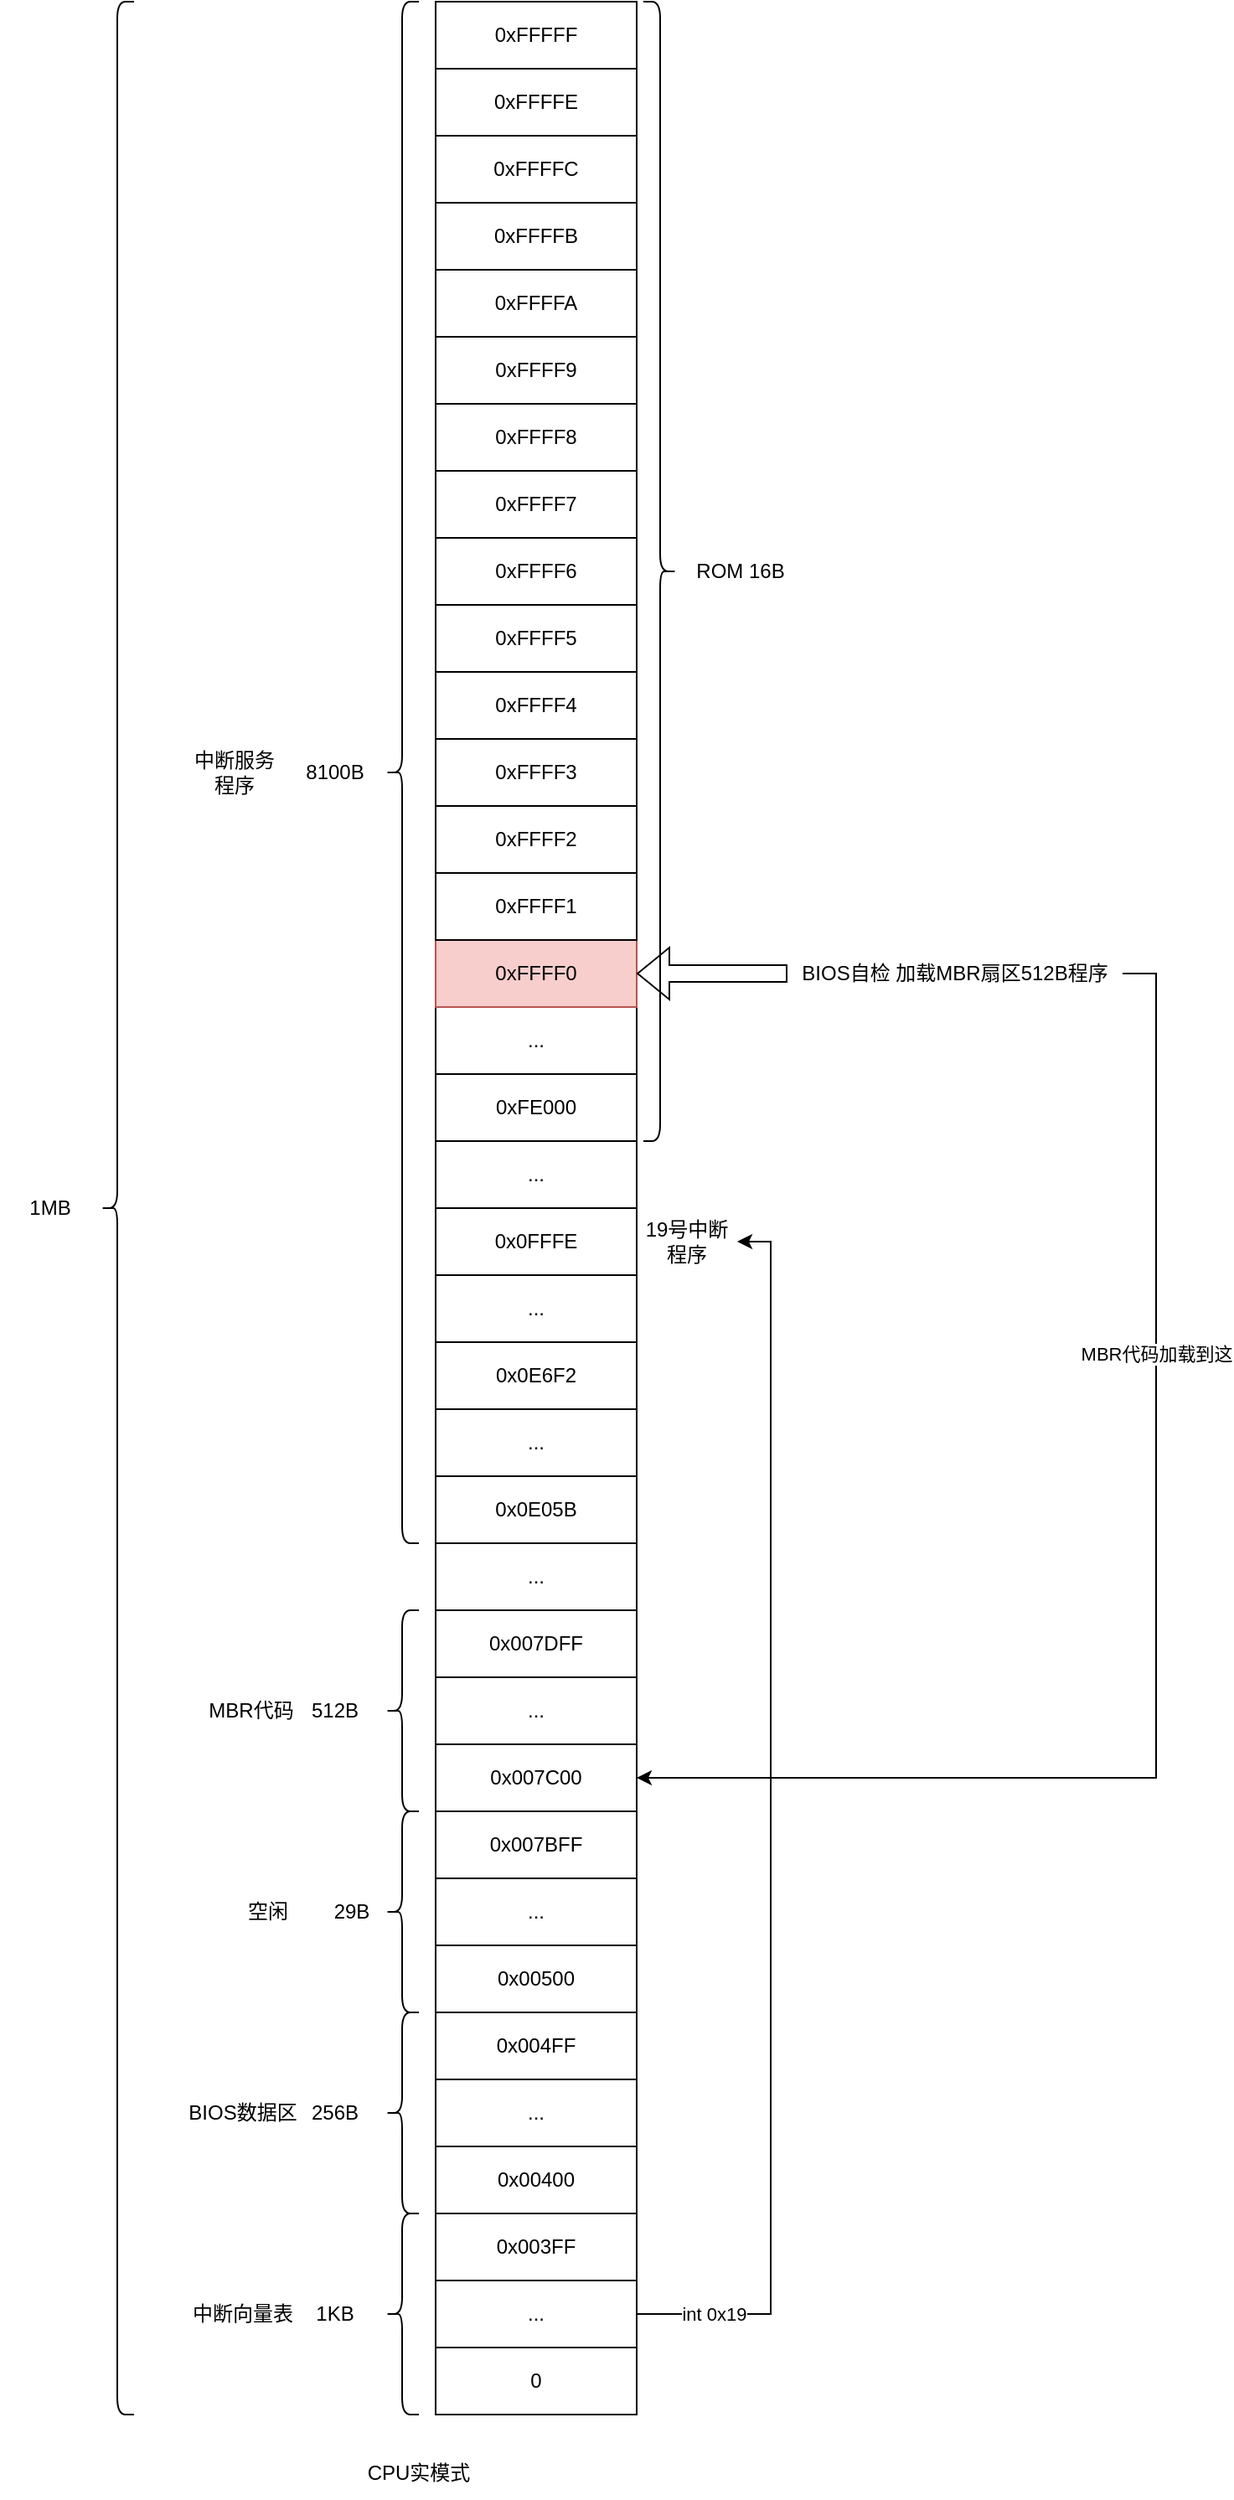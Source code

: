 <mxfile version="26.0.16">
  <diagram name="第 1 页" id="WGkBW5IIXQicfwlrZCdL">
    <mxGraphModel dx="2711" dy="2404" grid="1" gridSize="10" guides="1" tooltips="1" connect="1" arrows="1" fold="1" page="1" pageScale="1" pageWidth="827" pageHeight="1169" math="0" shadow="0">
      <root>
        <mxCell id="0" />
        <mxCell id="1" parent="0" />
        <mxCell id="3c7TaoVtellls8Rgn1t3-1" value="0x00400" style="rounded=0;whiteSpace=wrap;html=1;" vertex="1" parent="1">
          <mxGeometry x="280" y="680" width="120" height="40" as="geometry" />
        </mxCell>
        <mxCell id="3c7TaoVtellls8Rgn1t3-2" value="..." style="rounded=0;whiteSpace=wrap;html=1;" vertex="1" parent="1">
          <mxGeometry x="280" y="640" width="120" height="40" as="geometry" />
        </mxCell>
        <mxCell id="3c7TaoVtellls8Rgn1t3-3" value="0x004FF" style="rounded=0;whiteSpace=wrap;html=1;" vertex="1" parent="1">
          <mxGeometry x="280" y="600" width="120" height="40" as="geometry" />
        </mxCell>
        <mxCell id="3c7TaoVtellls8Rgn1t3-4" value="0" style="rounded=0;whiteSpace=wrap;html=1;" vertex="1" parent="1">
          <mxGeometry x="280" y="800" width="120" height="40" as="geometry" />
        </mxCell>
        <mxCell id="3c7TaoVtellls8Rgn1t3-30" style="edgeStyle=orthogonalEdgeStyle;rounded=0;orthogonalLoop=1;jettySize=auto;html=1;exitX=1;exitY=0.5;exitDx=0;exitDy=0;entryX=1;entryY=0.5;entryDx=0;entryDy=0;" edge="1" parent="1" source="3c7TaoVtellls8Rgn1t3-5" target="3c7TaoVtellls8Rgn1t3-29">
          <mxGeometry relative="1" as="geometry" />
        </mxCell>
        <mxCell id="3c7TaoVtellls8Rgn1t3-31" value="int 0x19" style="edgeLabel;html=1;align=center;verticalAlign=middle;resizable=0;points=[];" vertex="1" connectable="0" parent="3c7TaoVtellls8Rgn1t3-30">
          <mxGeometry x="-0.876" relative="1" as="geometry">
            <mxPoint as="offset" />
          </mxGeometry>
        </mxCell>
        <mxCell id="3c7TaoVtellls8Rgn1t3-5" value="..." style="rounded=0;whiteSpace=wrap;html=1;" vertex="1" parent="1">
          <mxGeometry x="280" y="760" width="120" height="40" as="geometry" />
        </mxCell>
        <mxCell id="3c7TaoVtellls8Rgn1t3-6" value="0x003FF" style="rounded=0;whiteSpace=wrap;html=1;" vertex="1" parent="1">
          <mxGeometry x="280" y="720" width="120" height="40" as="geometry" />
        </mxCell>
        <mxCell id="3c7TaoVtellls8Rgn1t3-8" value="中断向量表" style="text;html=1;align=center;verticalAlign=middle;whiteSpace=wrap;rounded=0;" vertex="1" parent="1">
          <mxGeometry x="130" y="765" width="70" height="30" as="geometry" />
        </mxCell>
        <mxCell id="3c7TaoVtellls8Rgn1t3-9" value="" style="shape=curlyBracket;whiteSpace=wrap;html=1;rounded=1;labelPosition=left;verticalLabelPosition=middle;align=right;verticalAlign=middle;" vertex="1" parent="1">
          <mxGeometry x="250" y="600" width="20" height="120" as="geometry" />
        </mxCell>
        <mxCell id="3c7TaoVtellls8Rgn1t3-10" value="1KB" style="text;html=1;align=center;verticalAlign=middle;whiteSpace=wrap;rounded=0;" vertex="1" parent="1">
          <mxGeometry x="190" y="765" width="60" height="30" as="geometry" />
        </mxCell>
        <mxCell id="3c7TaoVtellls8Rgn1t3-11" value="" style="shape=curlyBracket;whiteSpace=wrap;html=1;rounded=1;labelPosition=left;verticalLabelPosition=middle;align=right;verticalAlign=middle;" vertex="1" parent="1">
          <mxGeometry x="250" y="720" width="20" height="120" as="geometry" />
        </mxCell>
        <mxCell id="3c7TaoVtellls8Rgn1t3-12" value="256B" style="text;html=1;align=center;verticalAlign=middle;whiteSpace=wrap;rounded=0;" vertex="1" parent="1">
          <mxGeometry x="190" y="645" width="60" height="30" as="geometry" />
        </mxCell>
        <mxCell id="3c7TaoVtellls8Rgn1t3-13" value="BIOS数据区" style="text;html=1;align=center;verticalAlign=middle;whiteSpace=wrap;rounded=0;" vertex="1" parent="1">
          <mxGeometry x="130" y="645" width="70" height="30" as="geometry" />
        </mxCell>
        <mxCell id="3c7TaoVtellls8Rgn1t3-14" value="..." style="rounded=0;whiteSpace=wrap;html=1;" vertex="1" parent="1">
          <mxGeometry x="280" y="320" width="120" height="40" as="geometry" />
        </mxCell>
        <mxCell id="3c7TaoVtellls8Rgn1t3-15" value="0x0E05B" style="rounded=0;whiteSpace=wrap;html=1;" vertex="1" parent="1">
          <mxGeometry x="280" y="280" width="120" height="40" as="geometry" />
        </mxCell>
        <mxCell id="3c7TaoVtellls8Rgn1t3-16" value="0x0FFFE" style="rounded=0;whiteSpace=wrap;html=1;" vertex="1" parent="1">
          <mxGeometry x="280" y="120" width="120" height="40" as="geometry" />
        </mxCell>
        <mxCell id="3c7TaoVtellls8Rgn1t3-17" value="..." style="rounded=0;whiteSpace=wrap;html=1;" vertex="1" parent="1">
          <mxGeometry x="280" y="240" width="120" height="40" as="geometry" />
        </mxCell>
        <mxCell id="3c7TaoVtellls8Rgn1t3-18" value="" style="shape=curlyBracket;whiteSpace=wrap;html=1;rounded=1;labelPosition=left;verticalLabelPosition=middle;align=right;verticalAlign=middle;" vertex="1" parent="1">
          <mxGeometry x="250" y="-600" width="20" height="920" as="geometry" />
        </mxCell>
        <mxCell id="3c7TaoVtellls8Rgn1t3-19" value="8100B" style="text;html=1;align=center;verticalAlign=middle;whiteSpace=wrap;rounded=0;" vertex="1" parent="1">
          <mxGeometry x="190" y="-155" width="60" height="30" as="geometry" />
        </mxCell>
        <mxCell id="3c7TaoVtellls8Rgn1t3-20" value="中断服务程序" style="text;html=1;align=center;verticalAlign=middle;whiteSpace=wrap;rounded=0;" vertex="1" parent="1">
          <mxGeometry x="130" y="-155" width="60" height="30" as="geometry" />
        </mxCell>
        <mxCell id="3c7TaoVtellls8Rgn1t3-21" value="..." style="rounded=0;whiteSpace=wrap;html=1;" vertex="1" parent="1">
          <mxGeometry x="280" y="80" width="120" height="40" as="geometry" />
        </mxCell>
        <mxCell id="3c7TaoVtellls8Rgn1t3-23" value="" style="shape=curlyBracket;whiteSpace=wrap;html=1;rounded=1;labelPosition=left;verticalLabelPosition=middle;align=right;verticalAlign=middle;" vertex="1" parent="1">
          <mxGeometry x="80" y="-600" width="20" height="1440" as="geometry" />
        </mxCell>
        <mxCell id="3c7TaoVtellls8Rgn1t3-24" value="1MB" style="text;html=1;align=center;verticalAlign=middle;whiteSpace=wrap;rounded=0;" vertex="1" parent="1">
          <mxGeometry x="20" y="105" width="60" height="30" as="geometry" />
        </mxCell>
        <mxCell id="3c7TaoVtellls8Rgn1t3-25" value="CPU实模式" style="text;html=1;align=center;verticalAlign=middle;whiteSpace=wrap;rounded=0;" vertex="1" parent="1">
          <mxGeometry x="220" y="860" width="100" height="30" as="geometry" />
        </mxCell>
        <mxCell id="3c7TaoVtellls8Rgn1t3-26" value="0x0E6F2" style="rounded=0;whiteSpace=wrap;html=1;" vertex="1" parent="1">
          <mxGeometry x="280" y="200" width="120" height="40" as="geometry" />
        </mxCell>
        <mxCell id="3c7TaoVtellls8Rgn1t3-27" value="..." style="rounded=0;whiteSpace=wrap;html=1;" vertex="1" parent="1">
          <mxGeometry x="280" y="160" width="120" height="40" as="geometry" />
        </mxCell>
        <mxCell id="3c7TaoVtellls8Rgn1t3-29" value="19号中断程序" style="text;html=1;align=center;verticalAlign=middle;whiteSpace=wrap;rounded=0;" vertex="1" parent="1">
          <mxGeometry x="400" y="125" width="60" height="30" as="geometry" />
        </mxCell>
        <mxCell id="3c7TaoVtellls8Rgn1t3-32" value="0xFE000" style="rounded=0;whiteSpace=wrap;html=1;" vertex="1" parent="1">
          <mxGeometry x="280" y="40" width="120" height="40" as="geometry" />
        </mxCell>
        <mxCell id="3c7TaoVtellls8Rgn1t3-33" value="..." style="rounded=0;whiteSpace=wrap;html=1;" vertex="1" parent="1">
          <mxGeometry x="280" width="120" height="40" as="geometry" />
        </mxCell>
        <mxCell id="3c7TaoVtellls8Rgn1t3-34" value="0xFFFF0" style="rounded=0;whiteSpace=wrap;html=1;fillColor=#f8cecc;strokeColor=#b85450;" vertex="1" parent="1">
          <mxGeometry x="280" y="-40" width="120" height="40" as="geometry" />
        </mxCell>
        <mxCell id="3c7TaoVtellls8Rgn1t3-36" value="" style="shape=curlyBracket;whiteSpace=wrap;html=1;rounded=1;flipH=1;labelPosition=right;verticalLabelPosition=middle;align=left;verticalAlign=middle;" vertex="1" parent="1">
          <mxGeometry x="404" y="-600" width="20" height="680" as="geometry" />
        </mxCell>
        <mxCell id="3c7TaoVtellls8Rgn1t3-37" value="ROM 16B" style="text;html=1;align=center;verticalAlign=middle;whiteSpace=wrap;rounded=0;" vertex="1" parent="1">
          <mxGeometry x="413.5" y="-275" width="96" height="30" as="geometry" />
        </mxCell>
        <mxCell id="3c7TaoVtellls8Rgn1t3-38" value="0xFFFFF" style="rounded=0;whiteSpace=wrap;html=1;" vertex="1" parent="1">
          <mxGeometry x="280" y="-600" width="120" height="40" as="geometry" />
        </mxCell>
        <mxCell id="3c7TaoVtellls8Rgn1t3-39" value="0xFFFFE" style="rounded=0;whiteSpace=wrap;html=1;" vertex="1" parent="1">
          <mxGeometry x="280" y="-560" width="120" height="40" as="geometry" />
        </mxCell>
        <mxCell id="3c7TaoVtellls8Rgn1t3-40" value="0xFFFFC" style="rounded=0;whiteSpace=wrap;html=1;" vertex="1" parent="1">
          <mxGeometry x="280" y="-520" width="120" height="40" as="geometry" />
        </mxCell>
        <mxCell id="3c7TaoVtellls8Rgn1t3-41" value="0xFFFFB" style="rounded=0;whiteSpace=wrap;html=1;" vertex="1" parent="1">
          <mxGeometry x="280" y="-480" width="120" height="40" as="geometry" />
        </mxCell>
        <mxCell id="3c7TaoVtellls8Rgn1t3-42" value="0xFFFFA" style="rounded=0;whiteSpace=wrap;html=1;" vertex="1" parent="1">
          <mxGeometry x="280" y="-440" width="120" height="40" as="geometry" />
        </mxCell>
        <mxCell id="3c7TaoVtellls8Rgn1t3-43" value="0xFFFF9" style="rounded=0;whiteSpace=wrap;html=1;" vertex="1" parent="1">
          <mxGeometry x="280" y="-400" width="120" height="40" as="geometry" />
        </mxCell>
        <mxCell id="3c7TaoVtellls8Rgn1t3-44" value="0xFFFF8" style="rounded=0;whiteSpace=wrap;html=1;" vertex="1" parent="1">
          <mxGeometry x="280" y="-360" width="120" height="40" as="geometry" />
        </mxCell>
        <mxCell id="3c7TaoVtellls8Rgn1t3-45" value="0xFFFF7" style="rounded=0;whiteSpace=wrap;html=1;" vertex="1" parent="1">
          <mxGeometry x="280" y="-320" width="120" height="40" as="geometry" />
        </mxCell>
        <mxCell id="3c7TaoVtellls8Rgn1t3-46" value="0xFFFF6" style="rounded=0;whiteSpace=wrap;html=1;" vertex="1" parent="1">
          <mxGeometry x="280" y="-280" width="120" height="40" as="geometry" />
        </mxCell>
        <mxCell id="3c7TaoVtellls8Rgn1t3-47" value="0xFFFF5" style="rounded=0;whiteSpace=wrap;html=1;" vertex="1" parent="1">
          <mxGeometry x="280" y="-240" width="120" height="40" as="geometry" />
        </mxCell>
        <mxCell id="3c7TaoVtellls8Rgn1t3-48" value="0xFFFF4" style="rounded=0;whiteSpace=wrap;html=1;" vertex="1" parent="1">
          <mxGeometry x="280" y="-200" width="120" height="40" as="geometry" />
        </mxCell>
        <mxCell id="3c7TaoVtellls8Rgn1t3-49" value="0xFFFF3" style="rounded=0;whiteSpace=wrap;html=1;" vertex="1" parent="1">
          <mxGeometry x="280" y="-160" width="120" height="40" as="geometry" />
        </mxCell>
        <mxCell id="3c7TaoVtellls8Rgn1t3-50" value="0xFFFF2" style="rounded=0;whiteSpace=wrap;html=1;" vertex="1" parent="1">
          <mxGeometry x="280" y="-120" width="120" height="40" as="geometry" />
        </mxCell>
        <mxCell id="3c7TaoVtellls8Rgn1t3-51" value="0xFFFF1" style="rounded=0;whiteSpace=wrap;html=1;" vertex="1" parent="1">
          <mxGeometry x="280" y="-80" width="120" height="40" as="geometry" />
        </mxCell>
        <mxCell id="3c7TaoVtellls8Rgn1t3-52" value="" style="shape=flexArrow;endArrow=classic;html=1;rounded=0;entryX=1;entryY=0.5;entryDx=0;entryDy=0;" edge="1" parent="1" target="3c7TaoVtellls8Rgn1t3-34">
          <mxGeometry width="50" height="50" relative="1" as="geometry">
            <mxPoint x="490" y="-20" as="sourcePoint" />
            <mxPoint x="660" y="-30" as="targetPoint" />
          </mxGeometry>
        </mxCell>
        <mxCell id="3c7TaoVtellls8Rgn1t3-67" style="edgeStyle=orthogonalEdgeStyle;rounded=0;orthogonalLoop=1;jettySize=auto;html=1;exitX=1;exitY=0.5;exitDx=0;exitDy=0;entryX=1;entryY=0.5;entryDx=0;entryDy=0;" edge="1" parent="1" source="3c7TaoVtellls8Rgn1t3-53" target="3c7TaoVtellls8Rgn1t3-57">
          <mxGeometry relative="1" as="geometry" />
        </mxCell>
        <mxCell id="3c7TaoVtellls8Rgn1t3-68" value="MBR代码加载到这" style="edgeLabel;html=1;align=center;verticalAlign=middle;resizable=0;points=[];" vertex="1" connectable="0" parent="3c7TaoVtellls8Rgn1t3-67">
          <mxGeometry x="-0.39" relative="1" as="geometry">
            <mxPoint as="offset" />
          </mxGeometry>
        </mxCell>
        <mxCell id="3c7TaoVtellls8Rgn1t3-53" value="BIOS自检 加载MBR扇区512B程序" style="text;html=1;align=center;verticalAlign=middle;whiteSpace=wrap;rounded=0;" vertex="1" parent="1">
          <mxGeometry x="490" y="-35" width="200" height="30" as="geometry" />
        </mxCell>
        <mxCell id="3c7TaoVtellls8Rgn1t3-54" value="0x00500" style="rounded=0;whiteSpace=wrap;html=1;" vertex="1" parent="1">
          <mxGeometry x="280" y="560" width="120" height="40" as="geometry" />
        </mxCell>
        <mxCell id="3c7TaoVtellls8Rgn1t3-55" value="..." style="rounded=0;whiteSpace=wrap;html=1;" vertex="1" parent="1">
          <mxGeometry x="280" y="520" width="120" height="40" as="geometry" />
        </mxCell>
        <mxCell id="3c7TaoVtellls8Rgn1t3-56" value="0x007BFF" style="rounded=0;whiteSpace=wrap;html=1;" vertex="1" parent="1">
          <mxGeometry x="280" y="480" width="120" height="40" as="geometry" />
        </mxCell>
        <mxCell id="3c7TaoVtellls8Rgn1t3-57" value="0x007C00" style="rounded=0;whiteSpace=wrap;html=1;" vertex="1" parent="1">
          <mxGeometry x="280" y="440" width="120" height="40" as="geometry" />
        </mxCell>
        <mxCell id="3c7TaoVtellls8Rgn1t3-58" value="..." style="rounded=0;whiteSpace=wrap;html=1;" vertex="1" parent="1">
          <mxGeometry x="280" y="400" width="120" height="40" as="geometry" />
        </mxCell>
        <mxCell id="3c7TaoVtellls8Rgn1t3-59" value="0x007DFF" style="rounded=0;whiteSpace=wrap;html=1;" vertex="1" parent="1">
          <mxGeometry x="280" y="360" width="120" height="40" as="geometry" />
        </mxCell>
        <mxCell id="3c7TaoVtellls8Rgn1t3-61" value="" style="shape=curlyBracket;whiteSpace=wrap;html=1;rounded=1;labelPosition=left;verticalLabelPosition=middle;align=right;verticalAlign=middle;" vertex="1" parent="1">
          <mxGeometry x="250" y="480" width="20" height="120" as="geometry" />
        </mxCell>
        <mxCell id="3c7TaoVtellls8Rgn1t3-62" value="" style="shape=curlyBracket;whiteSpace=wrap;html=1;rounded=1;labelPosition=left;verticalLabelPosition=middle;align=right;verticalAlign=middle;" vertex="1" parent="1">
          <mxGeometry x="250" y="360" width="20" height="120" as="geometry" />
        </mxCell>
        <mxCell id="3c7TaoVtellls8Rgn1t3-63" value="29B" style="text;html=1;align=center;verticalAlign=middle;whiteSpace=wrap;rounded=0;" vertex="1" parent="1">
          <mxGeometry x="200" y="525" width="60" height="30" as="geometry" />
        </mxCell>
        <mxCell id="3c7TaoVtellls8Rgn1t3-64" value="空闲" style="text;html=1;align=center;verticalAlign=middle;whiteSpace=wrap;rounded=0;" vertex="1" parent="1">
          <mxGeometry x="150" y="525" width="60" height="30" as="geometry" />
        </mxCell>
        <mxCell id="3c7TaoVtellls8Rgn1t3-65" value="512B" style="text;html=1;align=center;verticalAlign=middle;whiteSpace=wrap;rounded=0;" vertex="1" parent="1">
          <mxGeometry x="190" y="405" width="60" height="30" as="geometry" />
        </mxCell>
        <mxCell id="3c7TaoVtellls8Rgn1t3-66" value="MBR代码" style="text;html=1;align=center;verticalAlign=middle;whiteSpace=wrap;rounded=0;" vertex="1" parent="1">
          <mxGeometry x="140" y="405" width="60" height="30" as="geometry" />
        </mxCell>
      </root>
    </mxGraphModel>
  </diagram>
</mxfile>
